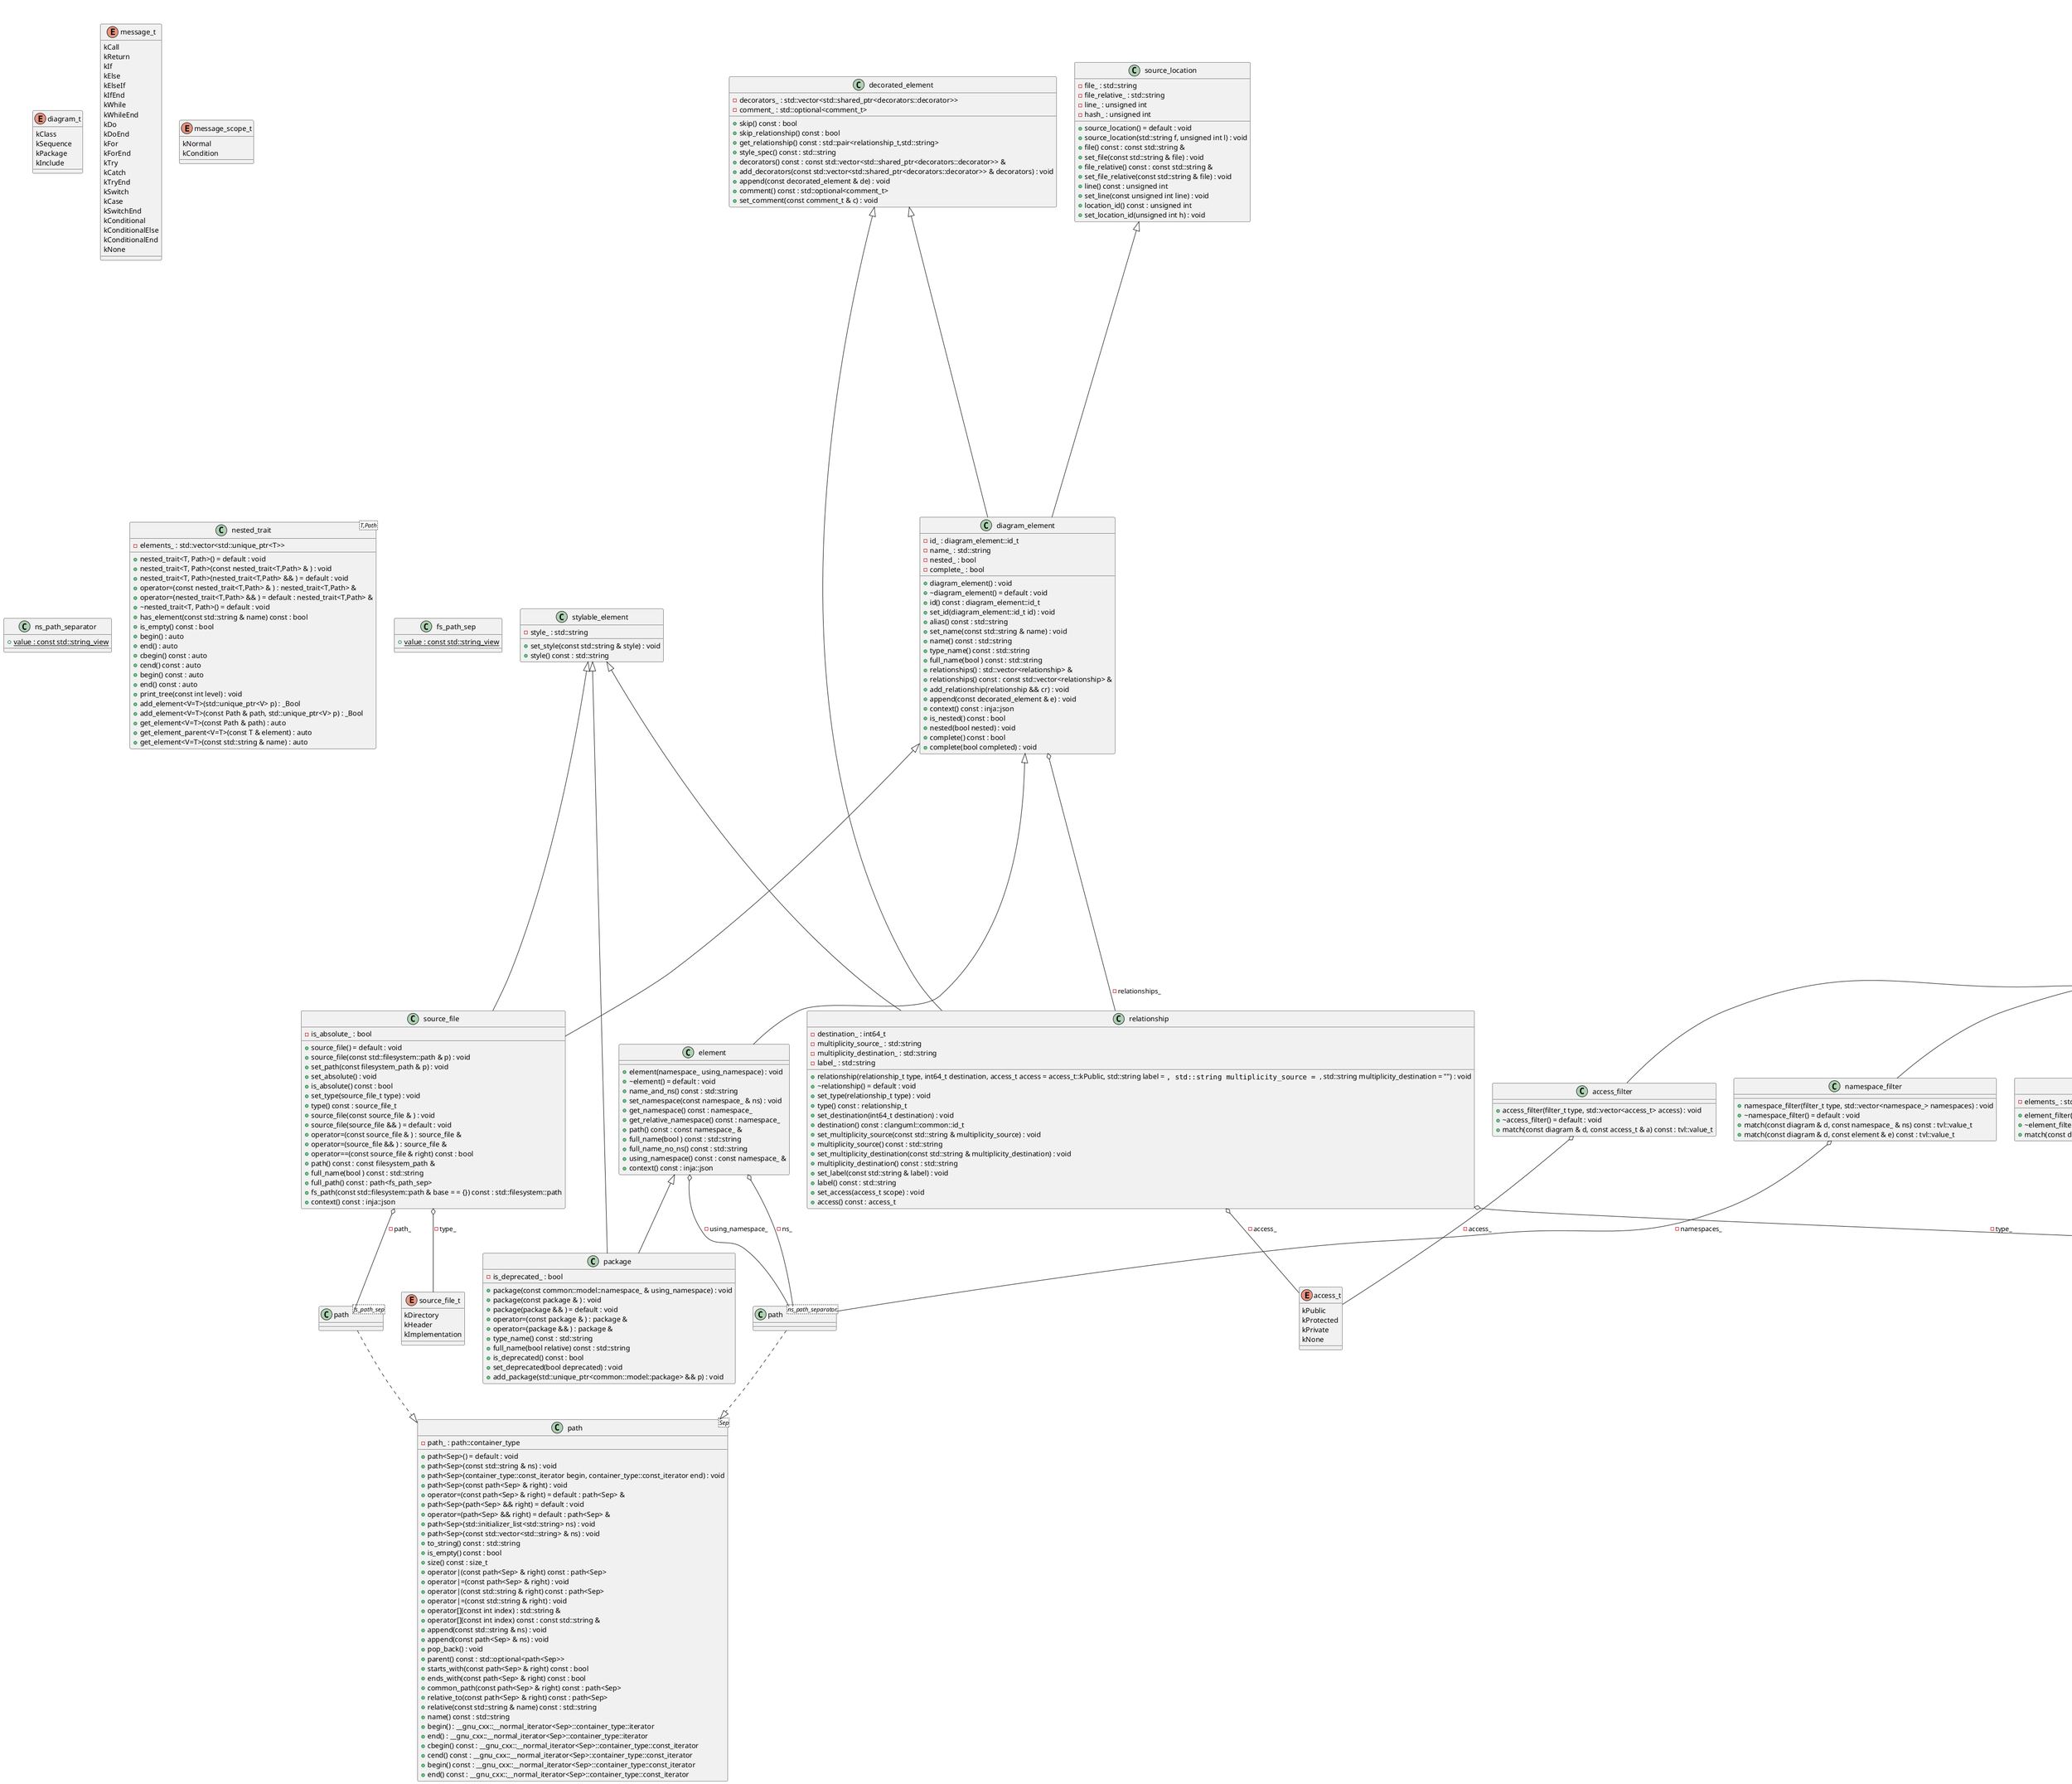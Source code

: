 @startuml
title clang-uml common diagram model
enum "diagram_t" as C_0000911024010877522257
enum C_0000911024010877522257 [[https://github.com/bkryza/clang-uml/blob/e2b772d8d6ed61adcb6dcd50003f96096df02f9e/src/common/model/enums.h#L24{diagram_t}]] {
kClass
kSequence
kPackage
kInclude
}
enum "access_t" as C_0002077031342744882956
enum C_0002077031342744882956 [[https://github.com/bkryza/clang-uml/blob/e2b772d8d6ed61adcb6dcd50003f96096df02f9e/src/common/model/enums.h#L26{access_t}]] {
kPublic
kProtected
kPrivate
kNone
}
enum "relationship_t" as C_0000229140160180072950
enum C_0000229140160180072950 [[https://github.com/bkryza/clang-uml/blob/e2b772d8d6ed61adcb6dcd50003f96096df02f9e/src/common/model/enums.h#L28{relationship_t}]] {
kNone
kExtension
kComposition
kAggregation
kContainment
kOwnership
kAssociation
kInstantiation
kFriendship
kAlias
kDependency
kConstraint
}
enum "message_t" as C_0001623832985137466228
enum C_0001623832985137466228 [[https://github.com/bkryza/clang-uml/blob/e2b772d8d6ed61adcb6dcd50003f96096df02f9e/src/common/model/enums.h#L44{message_t}]] {
kCall
kReturn
kIf
kElse
kElseIf
kIfEnd
kWhile
kWhileEnd
kDo
kDoEnd
kFor
kForEnd
kTry
kCatch
kTryEnd
kSwitch
kCase
kSwitchEnd
kConditional
kConditionalElse
kConditionalEnd
kNone
}
enum "message_scope_t" as C_0000202859212831973510
enum C_0000202859212831973510 [[https://github.com/bkryza/clang-uml/blob/e2b772d8d6ed61adcb6dcd50003f96096df02f9e/src/common/model/enums.h#L70{message_scope_t}]] {
kNormal
kCondition
}
class "decorated_element" as C_0001117102382624673118
class C_0001117102382624673118 [[https://github.com/bkryza/clang-uml/blob/e2b772d8d6ed61adcb6dcd50003f96096df02f9e/src/common/model/decorated_element.h#L37{decorated_element}]] {
+skip() const : bool
+skip_relationship() const : bool
+get_relationship() const : std::pair<relationship_t,std::string>
+style_spec() const : std::string
+decorators() const : const std::vector<std::shared_ptr<decorators::decorator>> &
+add_decorators(const std::vector<std::shared_ptr<decorators::decorator>> & decorators) : void
+append(const decorated_element & de) : void
+comment() const : std::optional<comment_t>
+set_comment(const comment_t & c) : void
-decorators_ : std::vector<std::shared_ptr<decorators::decorator>> [[[https://github.com/bkryza/clang-uml/blob/e2b772d8d6ed61adcb6dcd50003f96096df02f9e/src/common/model/decorated_element.h#L60{decorators_}]]]
-comment_ : std::optional<comment_t> [[[https://github.com/bkryza/clang-uml/blob/e2b772d8d6ed61adcb6dcd50003f96096df02f9e/src/common/model/decorated_element.h#L61{comment_}]]]
}
class "source_location" as C_0000895261582183440230
class C_0000895261582183440230 [[https://github.com/bkryza/clang-uml/blob/e2b772d8d6ed61adcb6dcd50003f96096df02f9e/src/common/model/source_location.h#L25{source_location}]] {
+source_location() = default : void
+source_location(std::string f, unsigned int l) : void
+file() const : const std::string &
+set_file(const std::string & file) : void
+file_relative() const : const std::string &
+set_file_relative(const std::string & file) : void
+line() const : unsigned int
+set_line(const unsigned int line) : void
+location_id() const : unsigned int
+set_location_id(unsigned int h) : void
-file_ : std::string [[[https://github.com/bkryza/clang-uml/blob/e2b772d8d6ed61adcb6dcd50003f96096df02f9e/src/common/model/source_location.h#L52{file_}]]]
-file_relative_ : std::string [[[https://github.com/bkryza/clang-uml/blob/e2b772d8d6ed61adcb6dcd50003f96096df02f9e/src/common/model/source_location.h#L53{file_relative_}]]]
-line_ : unsigned int [[[https://github.com/bkryza/clang-uml/blob/e2b772d8d6ed61adcb6dcd50003f96096df02f9e/src/common/model/source_location.h#L54{line_}]]]
-hash_ : unsigned int [[[https://github.com/bkryza/clang-uml/blob/e2b772d8d6ed61adcb6dcd50003f96096df02f9e/src/common/model/source_location.h#L55{hash_}]]]
}
class "path<Sep>" as C_0001932252426145029507
class C_0001932252426145029507 [[https://github.com/bkryza/clang-uml/blob/e2b772d8d6ed61adcb6dcd50003f96096df02f9e/src/common/model/path.h#L28{path}]] {
+path<Sep>() = default : void
+path<Sep>(const std::string & ns) : void
+path<Sep>(container_type::const_iterator begin, container_type::const_iterator end) : void
+path<Sep>(const path<Sep> & right) : void
+operator=(const path<Sep> & right) = default : path<Sep> &
+path<Sep>(path<Sep> && right) = default : void
+operator=(path<Sep> && right) = default : path<Sep> &
+path<Sep>(std::initializer_list<std::string> ns) : void
+path<Sep>(const std::vector<std::string> & ns) : void
+to_string() const : std::string
+is_empty() const : bool
+size() const : size_t
+operator|(const path<Sep> & right) const : path<Sep>
+operator|=(const path<Sep> & right) : void
+operator|(const std::string & right) const : path<Sep>
+operator|=(const std::string & right) : void
+operator[](const int index) : std::string &
+operator[](const int index) const : const std::string &
+append(const std::string & ns) : void
+append(const path<Sep> & ns) : void
+pop_back() : void
+parent() const : std::optional<path<Sep>>
+starts_with(const path<Sep> & right) const : bool
+ends_with(const path<Sep> & right) const : bool
+common_path(const path<Sep> & right) const : path<Sep>
+relative_to(const path<Sep> & right) const : path<Sep>
+relative(const std::string & name) const : std::string
+name() const : std::string
+begin() : __gnu_cxx::__normal_iterator<Sep>::container_type::iterator
+end() : __gnu_cxx::__normal_iterator<Sep>::container_type::iterator
+cbegin() const : __gnu_cxx::__normal_iterator<Sep>::container_type::const_iterator
+cend() const : __gnu_cxx::__normal_iterator<Sep>::container_type::const_iterator
+begin() const : __gnu_cxx::__normal_iterator<Sep>::container_type::const_iterator
+end() const : __gnu_cxx::__normal_iterator<Sep>::container_type::const_iterator
-path_ : path::container_type [[[https://github.com/bkryza/clang-uml/blob/e2b772d8d6ed61adcb6dcd50003f96096df02f9e/src/common/model/path.h#L224{path_}]]]
}
class "ns_path_separator" as C_0001331923285602672865
class C_0001331923285602672865 [[https://github.com/bkryza/clang-uml/blob/e2b772d8d6ed61adcb6dcd50003f96096df02f9e/src/common/model/namespace.h#L28{ns_path_separator}]] {
{static} +value : const std::string_view [[[https://github.com/bkryza/clang-uml/blob/e2b772d8d6ed61adcb6dcd50003f96096df02f9e/src/common/model/namespace.h#L29{value}]]]
}
enum "template_parameter_kind_t" as C_0000362408953172993523
enum C_0000362408953172993523 [[https://github.com/bkryza/clang-uml/blob/e2b772d8d6ed61adcb6dcd50003f96096df02f9e/src/common/model/template_parameter.h#L31{template_parameter_kind_t}]] {
template_type
template_template_type
non_type_template
argument
concept_constraint
}
enum "rpqualifier" as C_0002193110380171976294
enum C_0002193110380171976294 [[https://github.com/bkryza/clang-uml/blob/e2b772d8d6ed61adcb6dcd50003f96096df02f9e/src/common/model/template_parameter.h#L40{rpqualifier}]] {
kLValueReference
kRValueReference
kPointer
kNone
}
class "context" as C_0000845978329661395972
class C_0000845978329661395972 [[https://github.com/bkryza/clang-uml/blob/e2b772d8d6ed61adcb6dcd50003f96096df02f9e/src/common/model/template_parameter.h#L46{context}]] {
+to_string() const : std::string
+operator==(const context & rhs) const : bool
+operator!=(const context & rhs) const : bool
+is_const : bool [[[https://github.com/bkryza/clang-uml/blob/e2b772d8d6ed61adcb6dcd50003f96096df02f9e/src/common/model/template_parameter.h#L47{is_const}]]]
+is_volatile : bool [[[https://github.com/bkryza/clang-uml/blob/e2b772d8d6ed61adcb6dcd50003f96096df02f9e/src/common/model/template_parameter.h#L48{is_volatile}]]]
+is_ref_const : bool [[[https://github.com/bkryza/clang-uml/blob/e2b772d8d6ed61adcb6dcd50003f96096df02f9e/src/common/model/template_parameter.h#L49{is_ref_const}]]]
+is_ref_volatile : bool [[[https://github.com/bkryza/clang-uml/blob/e2b772d8d6ed61adcb6dcd50003f96096df02f9e/src/common/model/template_parameter.h#L50{is_ref_volatile}]]]
}
class "path<ns_path_separator>" as C_0001618725806424907966
class C_0001618725806424907966 {
}
class "template_parameter" as C_0000178138562743079529
class C_0000178138562743079529 [[https://github.com/bkryza/clang-uml/blob/e2b772d8d6ed61adcb6dcd50003f96096df02f9e/src/common/model/template_parameter.h#L67{template_parameter}]] {
{static} +make_template_type(const std::string & name, const std::optional<std::string> & default_value = = {}, bool is_variadic = false) : template_parameter
{static} +make_template_template_type(const std::string & name, const std::optional<std::string> & default_value = = {}, bool is_variadic = false) : template_parameter
{static} +make_non_type_template(const std::string & type, const std::optional<std::string> & name, const std::optional<std::string> & default_value = = {}, bool is_variadic = false) : template_parameter
{static} +make_argument(const std::string & type, const std::optional<std::string> & default_value = = {}) : template_parameter
{static} +make_unexposed_argument(const std::string & type, const std::optional<std::string> & default_value = = {}) : template_parameter
+set_type(const std::string & type) : void
+type() const : std::optional<std::string>
+set_id(const int64_t id) : void
+id() const : const std::optional<int64_t> &
+set_name(const std::string & name) : void
+name() const : std::optional<std::string>
+set_default_value(const std::string & value) : void
+default_value() const : const std::optional<std::string> &
+is_variadic(bool is_variadic) : void
+is_variadic() const : bool
+calculate_specialization_match(const template_parameter & base_template_parameter) const : int
+is_template_parameter() const : bool
+is_template_parameter(bool is_template_parameter) : void
+is_template_template_parameter() const : bool
+is_template_template_parameter(bool is_template_template_parameter) : void
+to_string(const namespace_ & using_namespace, bool relative, bool skip_qualifiers = false) const : std::string
+add_template_param(template_parameter && ct) : void
+add_template_param(const template_parameter & ct) : void
+template_params() const : const std::vector<template_parameter> &
+clear_params() : void
+is_association() const : bool
+is_specialization() const : bool
+is_same_specialization(const template_parameter & other) const : bool
+find_nested_relationships(std::vector<std::pair<int64_t,common::model::relationship_t>> & nested_relationships, common::model::relationship_t hint, const std::function<bool (const std::string &)> & should_include) const : bool
+set_concept_constraint(std::string constraint) : void
+concept_constraint() const : const std::optional<std::string> &
+kind() const : template_parameter_kind_t
+set_kind(template_parameter_kind_t kind) : void
+is_unexposed() const : bool
+set_unexposed(bool unexposed) : void
+is_function_template(bool ft) : void
+is_function_template() const : bool
+is_member_pointer(bool m) : void
+is_member_pointer() const : bool
+is_data_pointer(bool m) : void
+is_data_pointer() const : bool
+is_array(bool a) : void
+is_array() const : bool
+push_context(const context & q) : void
+deduced_context() const : const std::deque<context> &
+deduced_context(const std::deque<context> & c) : void
+is_ellipsis(bool e) : void
+is_ellipsis() const : bool
+is_noexcept(bool e) : void
+is_noexcept() const : bool
-template_parameter() = default : void
-deduced_context_str() const : std::string
-type_ : std::optional<std::string> [[[https://github.com/bkryza/clang-uml/blob/e2b772d8d6ed61adcb6dcd50003f96096df02f9e/src/common/model/template_parameter.h#L187{type_}]]]
-name_ : std::optional<std::string> [[[https://github.com/bkryza/clang-uml/blob/e2b772d8d6ed61adcb6dcd50003f96096df02f9e/src/common/model/template_parameter.h#L190{name_}]]]
-default_value_ : std::optional<std::string> [[[https://github.com/bkryza/clang-uml/blob/e2b772d8d6ed61adcb6dcd50003f96096df02f9e/src/common/model/template_parameter.h#L193{default_value_}]]]
-is_template_parameter_ : bool [[[https://github.com/bkryza/clang-uml/blob/e2b772d8d6ed61adcb6dcd50003f96096df02f9e/src/common/model/template_parameter.h#L197{is_template_parameter_}]]]
-is_template_template_parameter_ : bool [[[https://github.com/bkryza/clang-uml/blob/e2b772d8d6ed61adcb6dcd50003f96096df02f9e/src/common/model/template_parameter.h#L201{is_template_template_parameter_}]]]
-is_ellipsis_ : bool [[[https://github.com/bkryza/clang-uml/blob/e2b772d8d6ed61adcb6dcd50003f96096df02f9e/src/common/model/template_parameter.h#L203{is_ellipsis_}]]]
-is_noexcept_ : bool [[[https://github.com/bkryza/clang-uml/blob/e2b772d8d6ed61adcb6dcd50003f96096df02f9e/src/common/model/template_parameter.h#L205{is_noexcept_}]]]
-is_variadic_ : bool [[[https://github.com/bkryza/clang-uml/blob/e2b772d8d6ed61adcb6dcd50003f96096df02f9e/src/common/model/template_parameter.h#L208{is_variadic_}]]]
-is_function_template_ : bool [[[https://github.com/bkryza/clang-uml/blob/e2b772d8d6ed61adcb6dcd50003f96096df02f9e/src/common/model/template_parameter.h#L210{is_function_template_}]]]
-is_data_pointer_ : bool [[[https://github.com/bkryza/clang-uml/blob/e2b772d8d6ed61adcb6dcd50003f96096df02f9e/src/common/model/template_parameter.h#L212{is_data_pointer_}]]]
-is_member_pointer_ : bool [[[https://github.com/bkryza/clang-uml/blob/e2b772d8d6ed61adcb6dcd50003f96096df02f9e/src/common/model/template_parameter.h#L214{is_member_pointer_}]]]
-is_array_ : bool [[[https://github.com/bkryza/clang-uml/blob/e2b772d8d6ed61adcb6dcd50003f96096df02f9e/src/common/model/template_parameter.h#L216{is_array_}]]]
-concept_constraint_ : std::optional<std::string> [[[https://github.com/bkryza/clang-uml/blob/e2b772d8d6ed61adcb6dcd50003f96096df02f9e/src/common/model/template_parameter.h#L223{concept_constraint_}]]]
-id_ : std::optional<int64_t> [[[https://github.com/bkryza/clang-uml/blob/e2b772d8d6ed61adcb6dcd50003f96096df02f9e/src/common/model/template_parameter.h#L229{id_}]]]
-is_unexposed_ : bool [[[https://github.com/bkryza/clang-uml/blob/e2b772d8d6ed61adcb6dcd50003f96096df02f9e/src/common/model/template_parameter.h#L231{is_unexposed_}]]]
}
class "stylable_element" as C_0002077846075979426940
class C_0002077846075979426940 [[https://github.com/bkryza/clang-uml/blob/e2b772d8d6ed61adcb6dcd50003f96096df02f9e/src/common/model/stylable_element.h#L24{stylable_element}]] {
+set_style(const std::string & style) : void
+style() const : std::string
-style_ : std::string [[[https://github.com/bkryza/clang-uml/blob/e2b772d8d6ed61adcb6dcd50003f96096df02f9e/src/common/model/stylable_element.h#L30{style_}]]]
}
class "relationship" as C_0002046336758797367926
class C_0002046336758797367926 [[https://github.com/bkryza/clang-uml/blob/e2b772d8d6ed61adcb6dcd50003f96096df02f9e/src/common/model/relationship.h#L28{relationship}]] {
+relationship(relationship_t type, int64_t destination, access_t access = access_t::kPublic, std::string label = "", std::string multiplicity_source = "", std::string multiplicity_destination = "") : void
+~relationship() = default : void
+set_type(relationship_t type) : void
+type() const : relationship_t
+set_destination(int64_t destination) : void
+destination() const : clanguml::common::id_t
+set_multiplicity_source(const std::string & multiplicity_source) : void
+multiplicity_source() const : std::string
+set_multiplicity_destination(const std::string & multiplicity_destination) : void
+multiplicity_destination() const : std::string
+set_label(const std::string & label) : void
+label() const : std::string
+set_access(access_t scope) : void
+access() const : access_t
-destination_ : int64_t [[[https://github.com/bkryza/clang-uml/blob/e2b772d8d6ed61adcb6dcd50003f96096df02f9e/src/common/model/relationship.h#L61{destination_}]]]
-multiplicity_source_ : std::string [[[https://github.com/bkryza/clang-uml/blob/e2b772d8d6ed61adcb6dcd50003f96096df02f9e/src/common/model/relationship.h#L62{multiplicity_source_}]]]
-multiplicity_destination_ : std::string [[[https://github.com/bkryza/clang-uml/blob/e2b772d8d6ed61adcb6dcd50003f96096df02f9e/src/common/model/relationship.h#L63{multiplicity_destination_}]]]
-label_ : std::string [[[https://github.com/bkryza/clang-uml/blob/e2b772d8d6ed61adcb6dcd50003f96096df02f9e/src/common/model/relationship.h#L64{label_}]]]
}
class "diagram_element" as C_0001073500714379115414
class C_0001073500714379115414 [[https://github.com/bkryza/clang-uml/blob/e2b772d8d6ed61adcb6dcd50003f96096df02f9e/src/common/model/diagram_element.h#L34{diagram_element}]] {
+diagram_element() : void
+~diagram_element() = default : void
+id() const : diagram_element::id_t
+set_id(diagram_element::id_t id) : void
+alias() const : std::string
+set_name(const std::string & name) : void
+name() const : std::string
+type_name() const : std::string
+full_name(bool ) const : std::string
+relationships() : std::vector<relationship> &
+relationships() const : const std::vector<relationship> &
+add_relationship(relationship && cr) : void
+append(const decorated_element & e) : void
+context() const : inja::json
+is_nested() const : bool
+nested(bool nested) : void
+complete() const : bool
+complete(bool completed) : void
-id_ : diagram_element::id_t [[[https://github.com/bkryza/clang-uml/blob/e2b772d8d6ed61adcb6dcd50003f96096df02f9e/src/common/model/diagram_element.h#L80{id_}]]]
-name_ : std::string [[[https://github.com/bkryza/clang-uml/blob/e2b772d8d6ed61adcb6dcd50003f96096df02f9e/src/common/model/diagram_element.h#L81{name_}]]]
-nested_ : bool [[[https://github.com/bkryza/clang-uml/blob/e2b772d8d6ed61adcb6dcd50003f96096df02f9e/src/common/model/diagram_element.h#L83{nested_}]]]
-complete_ : bool [[[https://github.com/bkryza/clang-uml/blob/e2b772d8d6ed61adcb6dcd50003f96096df02f9e/src/common/model/diagram_element.h#L84{complete_}]]]
}
class "element" as C_0002069520381434407937
class C_0002069520381434407937 [[https://github.com/bkryza/clang-uml/blob/e2b772d8d6ed61adcb6dcd50003f96096df02f9e/src/common/model/element.h#L35{element}]] {
+element(namespace_ using_namespace) : void
+~element() = default : void
+name_and_ns() const : std::string
+set_namespace(const namespace_ & ns) : void
+get_namespace() const : namespace_
+get_relative_namespace() const : namespace_
+path() const : const namespace_ &
+full_name(bool ) const : std::string
+full_name_no_ns() const : std::string
+using_namespace() const : const namespace_ &
+context() const : inja::json
}
class "template_trait" as C_0000464715462505216589
class C_0000464715462505216589 [[https://github.com/bkryza/clang-uml/blob/e2b772d8d6ed61adcb6dcd50003f96096df02f9e/src/common/model/template_trait.h#L28{template_trait}]] {
+render_template_params(std::ostream & ostr, const common::model::namespace_ & using_namespace, bool relative) const : std::ostream &
+set_base_template(const std::string & full_name) : void
+base_template() const : std::string
+add_template(template_parameter && tmplt) : void
+template_params() const : const std::vector<template_parameter> &
+calculate_template_specialization_match(const template_trait & other) const : int
+is_implicit() const : bool
+set_implicit(bool implicit) : void
-base_template_full_name_ : std::string [[[https://github.com/bkryza/clang-uml/blob/e2b772d8d6ed61adcb6dcd50003f96096df02f9e/src/common/model/template_trait.h#L50{base_template_full_name_}]]]
-is_implicit_ : bool [[[https://github.com/bkryza/clang-uml/blob/e2b772d8d6ed61adcb6dcd50003f96096df02f9e/src/common/model/template_trait.h#L51{is_implicit_}]]]
}
class "nested_trait<T,Path>" as C_0000891208748219309562
class C_0000891208748219309562 [[https://github.com/bkryza/clang-uml/blob/e2b772d8d6ed61adcb6dcd50003f96096df02f9e/src/common/model/nested_trait.h#L28{nested_trait}]] {
+nested_trait<T, Path>() = default : void
+nested_trait<T, Path>(const nested_trait<T,Path> & ) : void
+nested_trait<T, Path>(nested_trait<T,Path> && ) = default : void
+operator=(const nested_trait<T,Path> & ) : nested_trait<T,Path> &
+operator=(nested_trait<T,Path> && ) = default : nested_trait<T,Path> &
+~nested_trait<T, Path>() = default : void
+has_element(const std::string & name) const : bool
+is_empty() const : bool
+begin() : auto
+end() : auto
+cbegin() const : auto
+cend() const : auto
+begin() const : auto
+end() const : auto
+print_tree(const int level) : void
+add_element<V=T>(std::unique_ptr<V> p) : _Bool
+add_element<V=T>(const Path & path, std::unique_ptr<V> p) : _Bool
+get_element<V=T>(const Path & path) : auto
+get_element_parent<V=T>(const T & element) : auto
+get_element<V=T>(const std::string & name) : auto
-elements_ : std::vector<std::unique_ptr<T>> [[[https://github.com/bkryza/clang-uml/blob/e2b772d8d6ed61adcb6dcd50003f96096df02f9e/src/common/model/nested_trait.h#L169{elements_}]]]
}
enum "source_file_t" as C_0001490157860030300113
enum C_0001490157860030300113 [[https://github.com/bkryza/clang-uml/blob/e2b772d8d6ed61adcb6dcd50003f96096df02f9e/src/common/model/source_file.h#L37{source_file_t}]] {
kDirectory
kHeader
kImplementation
}
class "fs_path_sep" as C_0000640258162892495349
class C_0000640258162892495349 [[https://github.com/bkryza/clang-uml/blob/e2b772d8d6ed61adcb6dcd50003f96096df02f9e/src/common/model/source_file.h#L41{fs_path_sep}]] {
{static} +value : const std::string_view [[[https://github.com/bkryza/clang-uml/blob/e2b772d8d6ed61adcb6dcd50003f96096df02f9e/src/common/model/source_file.h#L45{value}]]]
}
class "path<fs_path_sep>" as C_0001035161069848456027
class C_0001035161069848456027 {
}
class "source_file" as C_0000785714713072053129
class C_0000785714713072053129 [[https://github.com/bkryza/clang-uml/blob/e2b772d8d6ed61adcb6dcd50003f96096df02f9e/src/common/model/source_file.h#L51{source_file}]] {
+source_file() = default : void
+source_file(const std::filesystem::path & p) : void
+set_path(const filesystem_path & p) : void
+set_absolute() : void
+is_absolute() const : bool
+set_type(source_file_t type) : void
+type() const : source_file_t
+source_file(const source_file & ) : void
+source_file(source_file && ) = default : void
+operator=(const source_file & ) : source_file &
+operator=(source_file && ) : source_file &
+operator==(const source_file & right) const : bool
+path() const : const filesystem_path &
+full_name(bool ) const : std::string
+full_path() const : path<fs_path_sep>
+fs_path(const std::filesystem::path & base = = {}) const : std::filesystem::path
+context() const : inja::json
-is_absolute_ : bool [[[https://github.com/bkryza/clang-uml/blob/e2b772d8d6ed61adcb6dcd50003f96096df02f9e/src/common/model/source_file.h#L131{is_absolute_}]]]
}
abstract "diagram" as C_0000197068985320835874
abstract C_0000197068985320835874 [[https://github.com/bkryza/clang-uml/blob/e2b772d8d6ed61adcb6dcd50003f96096df02f9e/src/common/model/diagram.h#L34{diagram}]] {
+diagram() : void
+~diagram() : void
{abstract} +type() const = 0 : diagram_t
{abstract} +get(const std::string & full_name) const = 0 : clanguml::common::optional_ref<diagram_element>
{abstract} +get(diagram_element::id_t id) const = 0 : clanguml::common::optional_ref<diagram_element>
+get_with_namespace(const std::string & name, const namespace_ & ns) const : clanguml::common::optional_ref<diagram_element>
+diagram(const diagram & ) : void
+diagram(diagram && ) : void
+operator=(const diagram & ) : diagram &
+operator=(diagram && ) : diagram &
+set_name(const std::string & name) : void
+name() const : std::string
+set_filter(std::unique_ptr<diagram_filter> filter) : void
+set_complete(bool complete) : void
+complete() const : bool
+should_include(const element & e) const : bool
+should_include(const std::string & e) const : bool
+should_include(const source_file & path) const : bool
+should_include(relationship r) const : bool
+should_include(relationship_t r) const : bool
+should_include(access_t s) const : bool
+has_element(const diagram_element::id_t ) const : bool
+should_include(const namespace_ & ns, const std::string & name) const : bool
{abstract} +context() const = 0 : inja::json
-name_ : std::string [[[https://github.com/bkryza/clang-uml/blob/e2b772d8d6ed61adcb6dcd50003f96096df02f9e/src/common/model/diagram.h#L85{name_}]]]
-complete_ : bool [[[https://github.com/bkryza/clang-uml/blob/e2b772d8d6ed61adcb6dcd50003f96096df02f9e/src/common/model/diagram.h#L87{complete_}]]]
}
class "package" as C_0002143286684830686854
class C_0002143286684830686854 [[https://github.com/bkryza/clang-uml/blob/e2b772d8d6ed61adcb6dcd50003f96096df02f9e/src/common/model/package.h#L34{package}]] {
+package(const common::model::namespace_ & using_namespace) : void
+package(const package & ) : void
+package(package && ) = default : void
+operator=(const package & ) : package &
+operator=(package && ) : package &
+type_name() const : std::string
+full_name(bool relative) const : std::string
+is_deprecated() const : bool
+set_deprecated(bool deprecated) : void
+add_package(std::unique_ptr<common::model::package> && p) : void
-is_deprecated_ : bool [[[https://github.com/bkryza/clang-uml/blob/e2b772d8d6ed61adcb6dcd50003f96096df02f9e/src/common/model/package.h#L56{is_deprecated_}]]]
}
enum "filter_t" as C_0001931666600378768700
enum C_0001931666600378768700 [[https://github.com/bkryza/clang-uml/blob/e2b772d8d6ed61adcb6dcd50003f96096df02f9e/src/common/model/diagram_filter.h#L37{filter_t}]] {
kInclusive
kExclusive
}
class "filter_visitor" as C_0000469458052685692314
class C_0000469458052685692314 [[https://github.com/bkryza/clang-uml/blob/e2b772d8d6ed61adcb6dcd50003f96096df02f9e/src/common/model/diagram_filter.h#L57{filter_visitor}]] {
+filter_visitor(filter_t type) : void
+~filter_visitor() = default : void
+match(const diagram & d, const common::model::element & e) const : tvl::value_t
+match(const diagram & d, const common::model::relationship_t & r) const : tvl::value_t
+match(const diagram & d, const common::model::access_t & a) const : tvl::value_t
+match(const diagram & d, const common::model::namespace_ & ns) const : tvl::value_t
+match(const diagram & d, const common::model::source_file & f) const : tvl::value_t
+match(const diagram & d, const common::model::source_location & f) const : tvl::value_t
+is_inclusive() const : bool
+is_exclusive() const : bool
+type() const : filter_t
}
class "anyof_filter" as C_0000605829206649563575
class C_0000605829206649563575 [[https://github.com/bkryza/clang-uml/blob/e2b772d8d6ed61adcb6dcd50003f96096df02f9e/src/common/model/diagram_filter.h#L90{anyof_filter}]] {
+anyof_filter(filter_t type, std::vector<std::unique_ptr<filter_visitor>> filters) : void
+~anyof_filter() = default : void
+match(const diagram & d, const common::model::element & e) const : tvl::value_t
+match(const diagram & d, const common::model::source_file & e) const : tvl::value_t
}
class "namespace_filter" as C_0001816240256470820189
class C_0001816240256470820189 [[https://github.com/bkryza/clang-uml/blob/e2b772d8d6ed61adcb6dcd50003f96096df02f9e/src/common/model/diagram_filter.h#L106{namespace_filter}]] {
+namespace_filter(filter_t type, std::vector<namespace_> namespaces) : void
+~namespace_filter() = default : void
+match(const diagram & d, const namespace_ & ns) const : tvl::value_t
+match(const diagram & d, const element & e) const : tvl::value_t
}
class "element_filter" as C_0000690341236618660423
class C_0000690341236618660423 [[https://github.com/bkryza/clang-uml/blob/e2b772d8d6ed61adcb6dcd50003f96096df02f9e/src/common/model/diagram_filter.h#L119{element_filter}]] {
+element_filter(filter_t type, std::vector<std::string> elements) : void
+~element_filter() = default : void
+match(const diagram & d, const element & e) const : tvl::value_t
-elements_ : std::vector<std::string> [[[https://github.com/bkryza/clang-uml/blob/e2b772d8d6ed61adcb6dcd50003f96096df02f9e/src/common/model/diagram_filter.h#L127{elements_}]]]
}
class "element_type_filter" as C_0002051668456717902300
class C_0002051668456717902300 [[https://github.com/bkryza/clang-uml/blob/e2b772d8d6ed61adcb6dcd50003f96096df02f9e/src/common/model/diagram_filter.h#L130{element_type_filter}]] {
+element_type_filter(filter_t type, std::vector<std::string> element_types) : void
+~element_type_filter() = default : void
+match(const diagram & d, const element & e) const : tvl::value_t
-element_types_ : std::vector<std::string> [[[https://github.com/bkryza/clang-uml/blob/e2b772d8d6ed61adcb6dcd50003f96096df02f9e/src/common/model/diagram_filter.h#L138{element_types_}]]]
}
class "subclass_filter" as C_0001389919526184251760
class C_0001389919526184251760 [[https://github.com/bkryza/clang-uml/blob/e2b772d8d6ed61adcb6dcd50003f96096df02f9e/src/common/model/diagram_filter.h#L141{subclass_filter}]] {
+subclass_filter(filter_t type, std::vector<std::string> roots) : void
+~subclass_filter() = default : void
+match(const diagram & d, const element & e) const : tvl::value_t
-roots_ : std::vector<std::string> [[[https://github.com/bkryza/clang-uml/blob/e2b772d8d6ed61adcb6dcd50003f96096df02f9e/src/common/model/diagram_filter.h#L149{roots_}]]]
}
class "parents_filter" as C_0001773753487119877542
class C_0001773753487119877542 [[https://github.com/bkryza/clang-uml/blob/e2b772d8d6ed61adcb6dcd50003f96096df02f9e/src/common/model/diagram_filter.h#L152{parents_filter}]] {
+parents_filter(filter_t type, std::vector<std::string> roots) : void
+~parents_filter() = default : void
+match(const diagram & d, const element & e) const : tvl::value_t
-children_ : std::vector<std::string> [[[https://github.com/bkryza/clang-uml/blob/e2b772d8d6ed61adcb6dcd50003f96096df02f9e/src/common/model/diagram_filter.h#L160{children_}]]]
}
class "edge_traversal_filter<DiagramT,ElementT,MatchOverrideT=common::model::element>" as C_0001979873989333693911
class C_0001979873989333693911 [[https://github.com/bkryza/clang-uml/blob/e2b772d8d6ed61adcb6dcd50003f96096df02f9e/src/common/model/diagram_filter.h#L165{edge_traversal_filter}]] {
+edge_traversal_filter<DiagramT, ElementT, MatchOverrideT>(filter_t type, relationship_t relationship, std::vector<std::string> roots, bool forward = false) : void
+~edge_traversal_filter<DiagramT, ElementT, MatchOverrideT>() = default : void
+match(const diagram & d, const MatchOverrideT & e) const : tvl::value_t
-add_parents(const DiagramT & cd) const : void
-init(const DiagramT & cd) const : void
-add_adjacent<C,D>(const C & from, const D & to, const std::vector<relationship_t> & relationships) : _Bool
-roots_ : std::vector<std::string> [[[https://github.com/bkryza/clang-uml/blob/e2b772d8d6ed61adcb6dcd50003f96096df02f9e/src/common/model/diagram_filter.h#L298{roots_}]]]
-initialized_ : bool [[[https://github.com/bkryza/clang-uml/blob/e2b772d8d6ed61adcb6dcd50003f96096df02f9e/src/common/model/diagram_filter.h#L300{initialized_}]]]
-matching_elements_ : clanguml::common::reference_set<ElementT> [[[https://github.com/bkryza/clang-uml/blob/e2b772d8d6ed61adcb6dcd50003f96096df02f9e/src/common/model/diagram_filter.h#L301{matching_elements_}]]]
-forward_ : bool [[[https://github.com/bkryza/clang-uml/blob/e2b772d8d6ed61adcb6dcd50003f96096df02f9e/src/common/model/diagram_filter.h#L302{forward_}]]]
}
class "relationship_filter" as C_0001195713008101262477
class C_0001195713008101262477 [[https://github.com/bkryza/clang-uml/blob/e2b772d8d6ed61adcb6dcd50003f96096df02f9e/src/common/model/diagram_filter.h#L305{relationship_filter}]] {
+relationship_filter(filter_t type, std::vector<relationship_t> relationships) : void
+~relationship_filter() = default : void
+match(const diagram & d, const relationship_t & r) const : tvl::value_t
}
class "access_filter" as C_0001098184343448999590
class C_0001098184343448999590 [[https://github.com/bkryza/clang-uml/blob/e2b772d8d6ed61adcb6dcd50003f96096df02f9e/src/common/model/diagram_filter.h#L318{access_filter}]] {
+access_filter(filter_t type, std::vector<access_t> access) : void
+~access_filter() = default : void
+match(const diagram & d, const access_t & a) const : tvl::value_t
}
class "context_filter" as C_0002078668697238559556
class C_0002078668697238559556 [[https://github.com/bkryza/clang-uml/blob/e2b772d8d6ed61adcb6dcd50003f96096df02f9e/src/common/model/diagram_filter.h#L329{context_filter}]] {
+context_filter(filter_t type, std::vector<std::string> context) : void
+~context_filter() = default : void
+match(const diagram & d, const element & r) const : tvl::value_t
-context_ : std::vector<std::string> [[[https://github.com/bkryza/clang-uml/blob/e2b772d8d6ed61adcb6dcd50003f96096df02f9e/src/common/model/diagram_filter.h#L337{context_}]]]
}
class "paths_filter" as C_0000831536458766184760
class C_0000831536458766184760 [[https://github.com/bkryza/clang-uml/blob/e2b772d8d6ed61adcb6dcd50003f96096df02f9e/src/common/model/diagram_filter.h#L340{paths_filter}]] {
+paths_filter(filter_t type, const std::filesystem::path & root, const std::vector<std::filesystem::path> & p) : void
+~paths_filter() = default : void
+match(const diagram & d, const common::model::source_file & r) const : tvl::value_t
+match(const diagram & d, const common::model::source_location & sl) const : tvl::value_t
-paths_ : std::vector<std::filesystem::path> [[[https://github.com/bkryza/clang-uml/blob/e2b772d8d6ed61adcb6dcd50003f96096df02f9e/src/common/model/diagram_filter.h#L353{paths_}]]]
-root_ : std::filesystem::path [[[https://github.com/bkryza/clang-uml/blob/e2b772d8d6ed61adcb6dcd50003f96096df02f9e/src/common/model/diagram_filter.h#L354{root_}]]]
}
class "diagram_filter" as C_0002054140694270036745
class C_0002054140694270036745 [[https://github.com/bkryza/clang-uml/blob/e2b772d8d6ed61adcb6dcd50003f96096df02f9e/src/common/model/diagram_filter.h#L357{diagram_filter}]] {
+diagram_filter(const common::model::diagram & d, const config::diagram & c) : void
+add_inclusive_filter(std::unique_ptr<filter_visitor> fv) : void
+add_exclusive_filter(std::unique_ptr<filter_visitor> fv) : void
+should_include(const namespace_ & ns, const std::string & name) const : bool
-init_filters(const config::diagram & c) : void
+should_include<T>(const T & e) : _Bool
}
C_0000845978329661395972 o-- C_0002193110380171976294 : +pr
C_0001618725806424907966 ..|> C_0001932252426145029507
C_0000178138562743079529 o-- C_0000362408953172993523 : -kind_
C_0000178138562743079529 o-- C_0000845978329661395972 : -context_
C_0000178138562743079529 o-- C_0000178138562743079529 : -template_params_
C_0002046336758797367926 o-- C_0000229140160180072950 : -type_
C_0002046336758797367926 o-- C_0002077031342744882956 : -access_
C_0001117102382624673118 <|-- C_0002046336758797367926
C_0002077846075979426940 <|-- C_0002046336758797367926
C_0001073500714379115414 o-- C_0002046336758797367926 : -relationships_
C_0001117102382624673118 <|-- C_0001073500714379115414
C_0000895261582183440230 <|-- C_0001073500714379115414
C_0002069520381434407937 o-- C_0001618725806424907966 : -ns_
C_0002069520381434407937 o-- C_0001618725806424907966 : -using_namespace_
C_0001073500714379115414 <|-- C_0002069520381434407937
C_0000464715462505216589 o-- C_0000178138562743079529 : -templates_
C_0001035161069848456027 ..|> C_0001932252426145029507
C_0000785714713072053129 o-- C_0001035161069848456027 : -path_
C_0000785714713072053129 o-- C_0001490157860030300113 : -type_
C_0001073500714379115414 <|-- C_0000785714713072053129
C_0002077846075979426940 <|-- C_0000785714713072053129
C_0000197068985320835874 o-- C_0002054140694270036745 : -filter_
C_0002069520381434407937 <|-- C_0002143286684830686854
C_0002077846075979426940 <|-- C_0002143286684830686854
C_0000469458052685692314 o-- C_0001931666600378768700 : -type_
C_0000605829206649563575 o-- C_0000469458052685692314 : -filters_
C_0000469458052685692314 <|-- C_0000605829206649563575
C_0001816240256470820189 o-- C_0001618725806424907966 : -namespaces_
C_0000469458052685692314 <|-- C_0001816240256470820189
C_0000469458052685692314 <|-- C_0000690341236618660423
C_0000469458052685692314 <|-- C_0002051668456717902300
C_0000469458052685692314 <|-- C_0001389919526184251760
C_0000469458052685692314 <|-- C_0001773753487119877542
C_0001979873989333693911 o-- C_0000229140160180072950 : -relationship_
C_0000469458052685692314 <|-- C_0001979873989333693911
C_0001195713008101262477 o-- C_0000229140160180072950 : -relationships_
C_0000469458052685692314 <|-- C_0001195713008101262477
C_0001098184343448999590 o-- C_0002077031342744882956 : -access_
C_0000469458052685692314 <|-- C_0001098184343448999590
C_0000469458052685692314 <|-- C_0002078668697238559556
C_0000469458052685692314 <|-- C_0000831536458766184760
C_0002054140694270036745 o-- C_0000469458052685692314 : -inclusive_
C_0002054140694270036745 o-- C_0000469458052685692314 : -exclusive_
C_0002054140694270036745 --> C_0000197068985320835874 : -diagram_

'Generated with clang-uml, version 0.3.5-1-g9a5a152
'LLVM version Ubuntu clang version 15.0.6
@enduml
